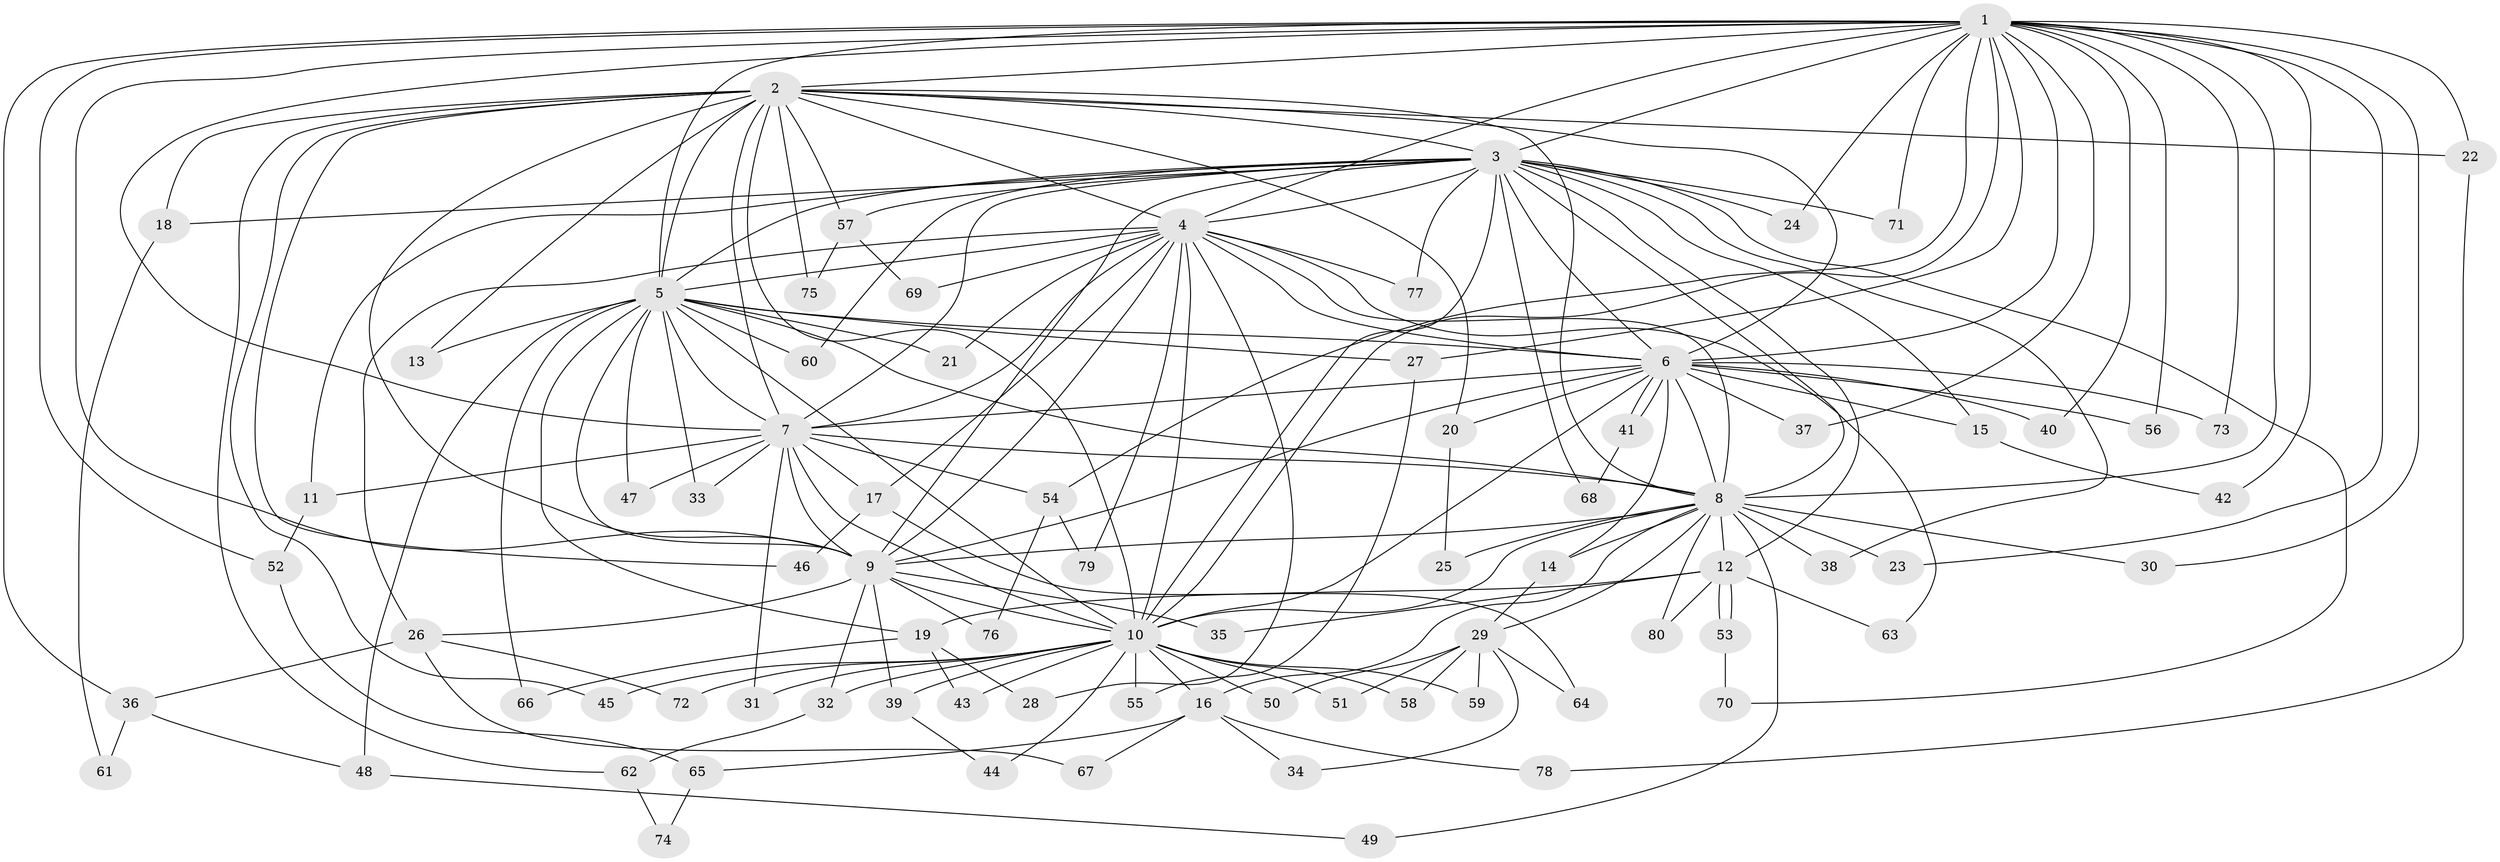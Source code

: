 // Generated by graph-tools (version 1.1) at 2025/13/03/09/25 04:13:40]
// undirected, 80 vertices, 185 edges
graph export_dot {
graph [start="1"]
  node [color=gray90,style=filled];
  1;
  2;
  3;
  4;
  5;
  6;
  7;
  8;
  9;
  10;
  11;
  12;
  13;
  14;
  15;
  16;
  17;
  18;
  19;
  20;
  21;
  22;
  23;
  24;
  25;
  26;
  27;
  28;
  29;
  30;
  31;
  32;
  33;
  34;
  35;
  36;
  37;
  38;
  39;
  40;
  41;
  42;
  43;
  44;
  45;
  46;
  47;
  48;
  49;
  50;
  51;
  52;
  53;
  54;
  55;
  56;
  57;
  58;
  59;
  60;
  61;
  62;
  63;
  64;
  65;
  66;
  67;
  68;
  69;
  70;
  71;
  72;
  73;
  74;
  75;
  76;
  77;
  78;
  79;
  80;
  1 -- 2;
  1 -- 3;
  1 -- 4;
  1 -- 5;
  1 -- 6;
  1 -- 7;
  1 -- 8;
  1 -- 9;
  1 -- 10;
  1 -- 22;
  1 -- 23;
  1 -- 24;
  1 -- 27;
  1 -- 30;
  1 -- 36;
  1 -- 37;
  1 -- 40;
  1 -- 42;
  1 -- 52;
  1 -- 54;
  1 -- 56;
  1 -- 71;
  1 -- 73;
  2 -- 3;
  2 -- 4;
  2 -- 5;
  2 -- 6;
  2 -- 7;
  2 -- 8;
  2 -- 9;
  2 -- 10;
  2 -- 13;
  2 -- 18;
  2 -- 20;
  2 -- 22;
  2 -- 45;
  2 -- 46;
  2 -- 57;
  2 -- 62;
  2 -- 75;
  3 -- 4;
  3 -- 5;
  3 -- 6;
  3 -- 7;
  3 -- 8;
  3 -- 9;
  3 -- 10;
  3 -- 11;
  3 -- 12;
  3 -- 15;
  3 -- 18;
  3 -- 24;
  3 -- 38;
  3 -- 57;
  3 -- 60;
  3 -- 68;
  3 -- 70;
  3 -- 71;
  3 -- 77;
  4 -- 5;
  4 -- 6;
  4 -- 7;
  4 -- 8;
  4 -- 9;
  4 -- 10;
  4 -- 17;
  4 -- 21;
  4 -- 26;
  4 -- 28;
  4 -- 63;
  4 -- 69;
  4 -- 77;
  4 -- 79;
  5 -- 6;
  5 -- 7;
  5 -- 8;
  5 -- 9;
  5 -- 10;
  5 -- 13;
  5 -- 19;
  5 -- 21;
  5 -- 27;
  5 -- 33;
  5 -- 47;
  5 -- 48;
  5 -- 60;
  5 -- 66;
  6 -- 7;
  6 -- 8;
  6 -- 9;
  6 -- 10;
  6 -- 14;
  6 -- 15;
  6 -- 20;
  6 -- 37;
  6 -- 40;
  6 -- 41;
  6 -- 41;
  6 -- 56;
  6 -- 73;
  7 -- 8;
  7 -- 9;
  7 -- 10;
  7 -- 11;
  7 -- 17;
  7 -- 31;
  7 -- 33;
  7 -- 47;
  7 -- 54;
  8 -- 9;
  8 -- 10;
  8 -- 12;
  8 -- 14;
  8 -- 16;
  8 -- 23;
  8 -- 25;
  8 -- 29;
  8 -- 30;
  8 -- 38;
  8 -- 49;
  8 -- 80;
  9 -- 10;
  9 -- 26;
  9 -- 32;
  9 -- 35;
  9 -- 39;
  9 -- 76;
  10 -- 16;
  10 -- 31;
  10 -- 32;
  10 -- 39;
  10 -- 43;
  10 -- 44;
  10 -- 45;
  10 -- 50;
  10 -- 51;
  10 -- 55;
  10 -- 58;
  10 -- 59;
  10 -- 72;
  11 -- 52;
  12 -- 19;
  12 -- 35;
  12 -- 53;
  12 -- 53;
  12 -- 63;
  12 -- 80;
  14 -- 29;
  15 -- 42;
  16 -- 34;
  16 -- 65;
  16 -- 67;
  16 -- 78;
  17 -- 46;
  17 -- 64;
  18 -- 61;
  19 -- 28;
  19 -- 43;
  19 -- 66;
  20 -- 25;
  22 -- 78;
  26 -- 36;
  26 -- 67;
  26 -- 72;
  27 -- 55;
  29 -- 34;
  29 -- 50;
  29 -- 51;
  29 -- 58;
  29 -- 59;
  29 -- 64;
  32 -- 62;
  36 -- 48;
  36 -- 61;
  39 -- 44;
  41 -- 68;
  48 -- 49;
  52 -- 65;
  53 -- 70;
  54 -- 76;
  54 -- 79;
  57 -- 69;
  57 -- 75;
  62 -- 74;
  65 -- 74;
}
